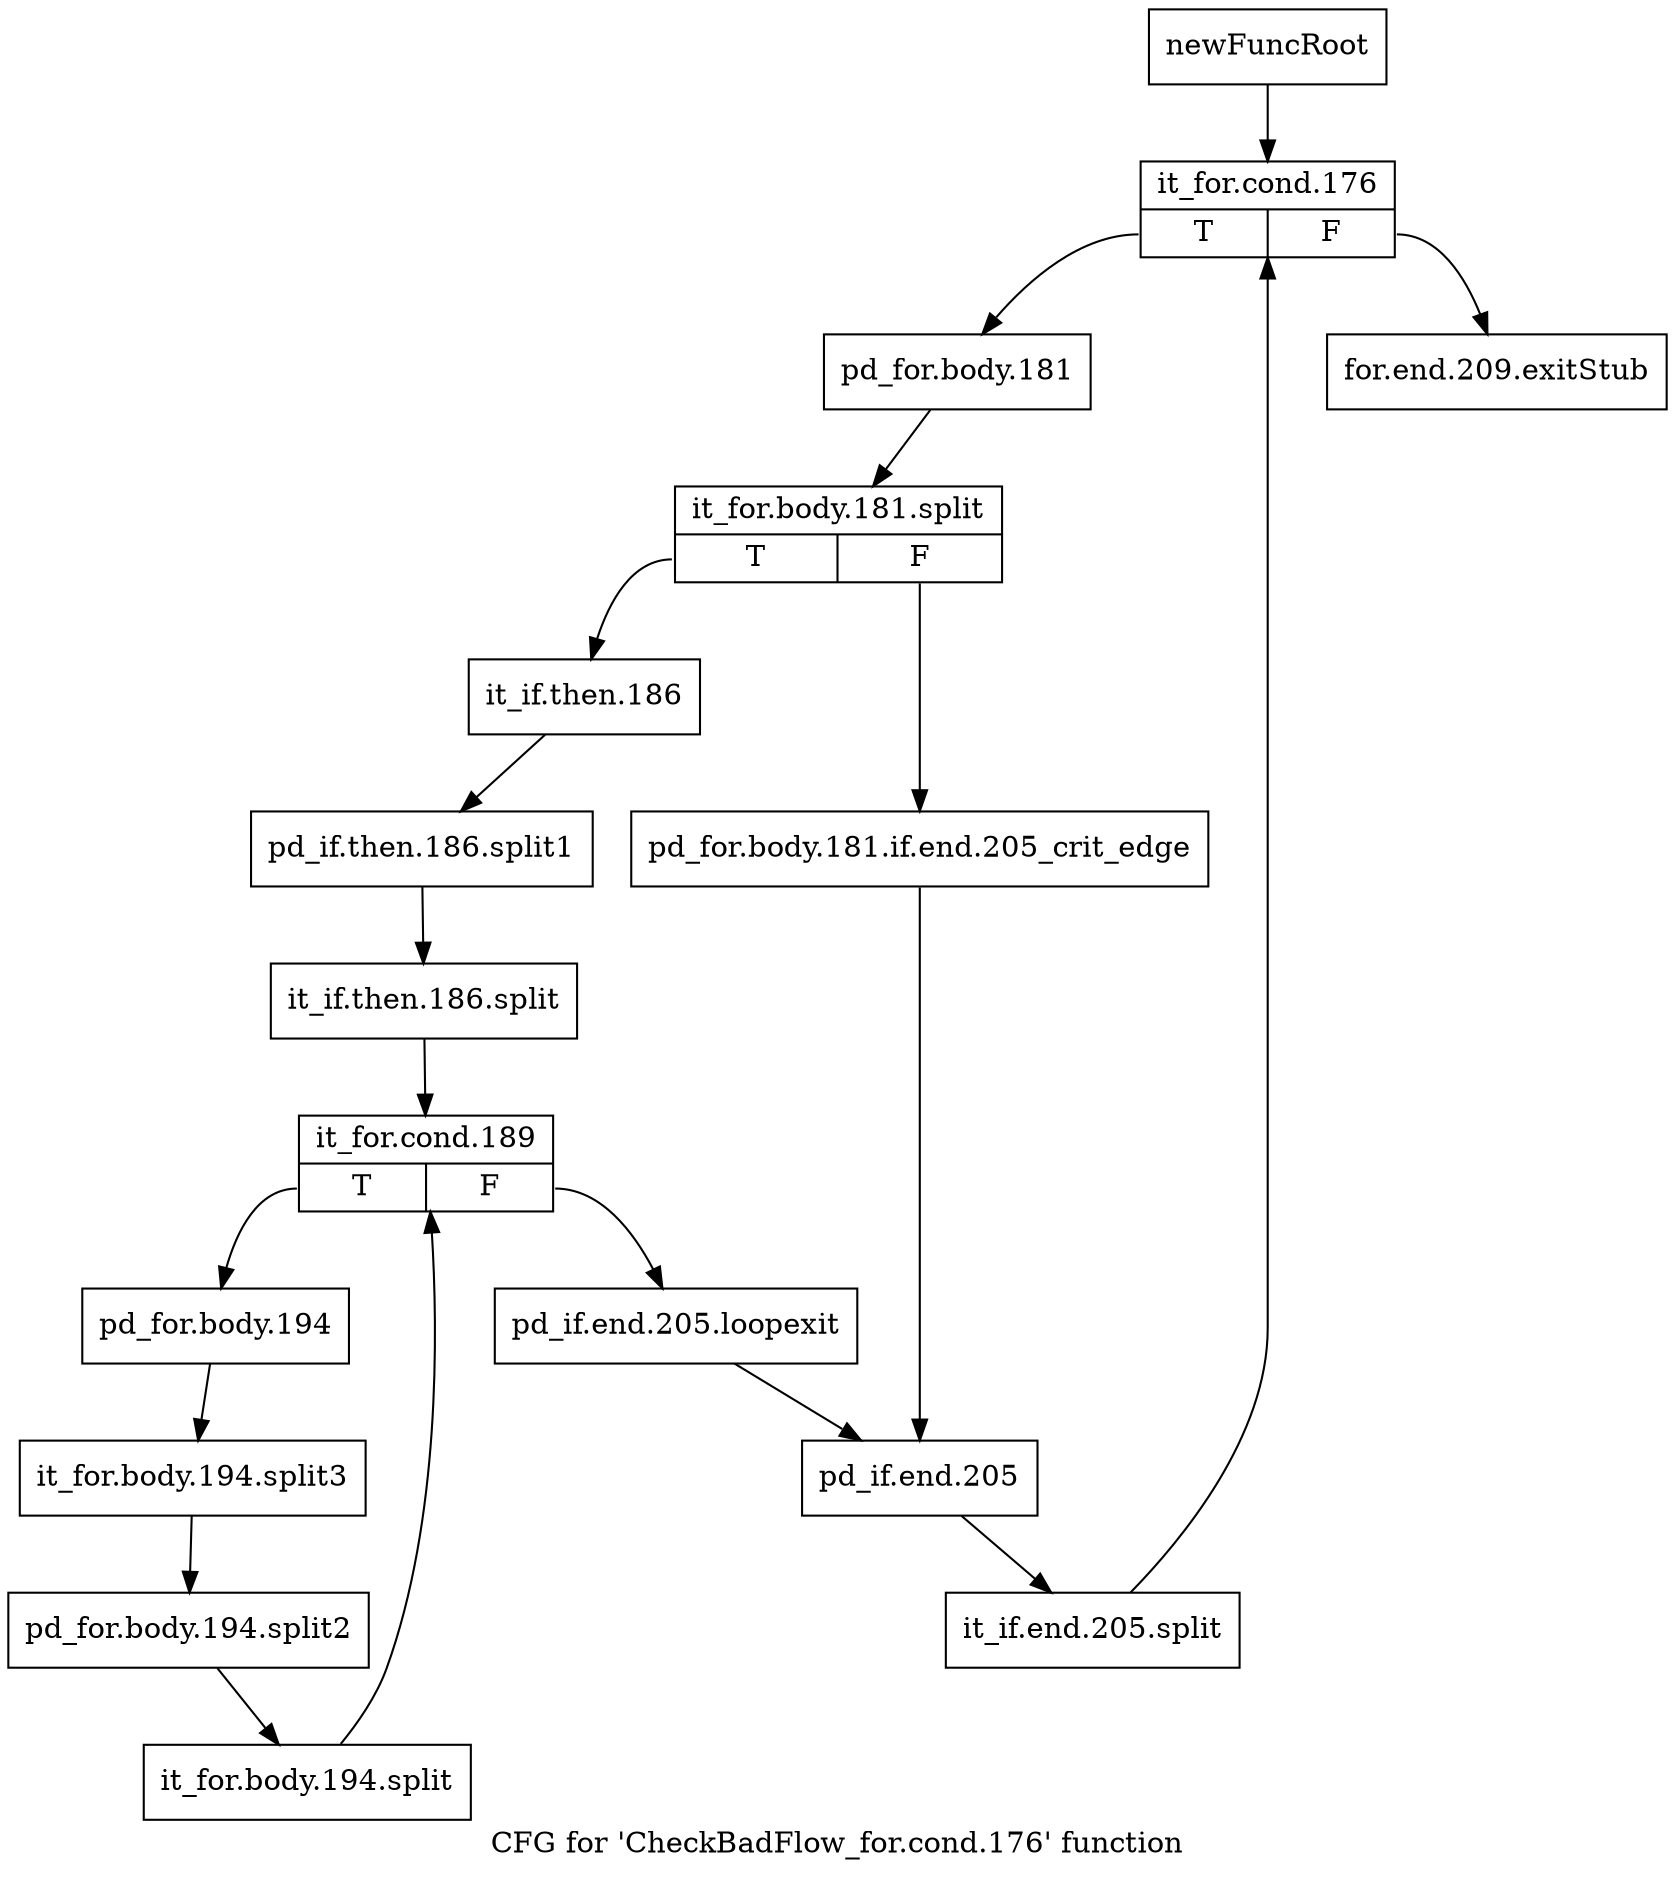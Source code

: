 digraph "CFG for 'CheckBadFlow_for.cond.176' function" {
	label="CFG for 'CheckBadFlow_for.cond.176' function";

	Node0x10a6e70 [shape=record,label="{newFuncRoot}"];
	Node0x10a6e70 -> Node0x10a6f10;
	Node0x10a6ec0 [shape=record,label="{for.end.209.exitStub}"];
	Node0x10a6f10 [shape=record,label="{it_for.cond.176|{<s0>T|<s1>F}}"];
	Node0x10a6f10:s0 -> Node0x10a6f60;
	Node0x10a6f10:s1 -> Node0x10a6ec0;
	Node0x10a6f60 [shape=record,label="{pd_for.body.181}"];
	Node0x10a6f60 -> Node0x146de10;
	Node0x146de10 [shape=record,label="{it_for.body.181.split|{<s0>T|<s1>F}}"];
	Node0x146de10:s0 -> Node0x10a7000;
	Node0x146de10:s1 -> Node0x10a6fb0;
	Node0x10a6fb0 [shape=record,label="{pd_for.body.181.if.end.205_crit_edge}"];
	Node0x10a6fb0 -> Node0x10a70f0;
	Node0x10a7000 [shape=record,label="{it_if.then.186}"];
	Node0x10a7000 -> Node0x1445970;
	Node0x1445970 [shape=record,label="{pd_if.then.186.split1}"];
	Node0x1445970 -> Node0x146d5a0;
	Node0x146d5a0 [shape=record,label="{it_if.then.186.split}"];
	Node0x146d5a0 -> Node0x10a7050;
	Node0x10a7050 [shape=record,label="{it_for.cond.189|{<s0>T|<s1>F}}"];
	Node0x10a7050:s0 -> Node0x10a7140;
	Node0x10a7050:s1 -> Node0x10a70a0;
	Node0x10a70a0 [shape=record,label="{pd_if.end.205.loopexit}"];
	Node0x10a70a0 -> Node0x10a70f0;
	Node0x10a70f0 [shape=record,label="{pd_if.end.205}"];
	Node0x10a70f0 -> Node0x14582f0;
	Node0x14582f0 [shape=record,label="{it_if.end.205.split}"];
	Node0x14582f0 -> Node0x10a6f10;
	Node0x10a7140 [shape=record,label="{pd_for.body.194}"];
	Node0x10a7140 -> Node0x143f8a0;
	Node0x143f8a0 [shape=record,label="{it_for.body.194.split3}"];
	Node0x143f8a0 -> Node0x1459410;
	Node0x1459410 [shape=record,label="{pd_for.body.194.split2}"];
	Node0x1459410 -> Node0x146d6c0;
	Node0x146d6c0 [shape=record,label="{it_for.body.194.split}"];
	Node0x146d6c0 -> Node0x10a7050;
}
